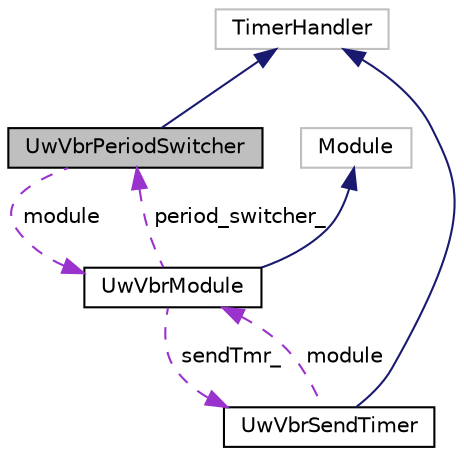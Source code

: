 digraph "UwVbrPeriodSwitcher"
{
 // LATEX_PDF_SIZE
  edge [fontname="Helvetica",fontsize="10",labelfontname="Helvetica",labelfontsize="10"];
  node [fontname="Helvetica",fontsize="10",shape=record];
  Node1 [label="UwVbrPeriodSwitcher",height=0.2,width=0.4,color="black", fillcolor="grey75", style="filled", fontcolor="black",tooltip="UwVbrPeriodSwitcher class is used to handle the switch between different period used by a UwVbrModule..."];
  Node2 -> Node1 [dir="back",color="midnightblue",fontsize="10",style="solid",fontname="Helvetica"];
  Node2 [label="TimerHandler",height=0.2,width=0.4,color="grey75", fillcolor="white", style="filled",tooltip=" "];
  Node3 -> Node1 [dir="back",color="darkorchid3",fontsize="10",style="dashed",label=" module" ,fontname="Helvetica"];
  Node3 [label="UwVbrModule",height=0.2,width=0.4,color="black", fillcolor="white", style="filled",URL="$classUwVbrModule.html",tooltip="UwVbrModule class is used to manage UWVBR packets, and to collect statistics about them."];
  Node4 -> Node3 [dir="back",color="midnightblue",fontsize="10",style="solid",fontname="Helvetica"];
  Node4 [label="Module",height=0.2,width=0.4,color="grey75", fillcolor="white", style="filled",tooltip=" "];
  Node5 -> Node3 [dir="back",color="darkorchid3",fontsize="10",style="dashed",label=" sendTmr_" ,fontname="Helvetica"];
  Node5 [label="UwVbrSendTimer",height=0.2,width=0.4,color="black", fillcolor="white", style="filled",URL="$classUwVbrSendTimer.html",tooltip="UwVbrSendTimer class is used to handle the scheduling period of UWVBR packets."];
  Node2 -> Node5 [dir="back",color="midnightblue",fontsize="10",style="solid",fontname="Helvetica"];
  Node3 -> Node5 [dir="back",color="darkorchid3",fontsize="10",style="dashed",label=" module" ,fontname="Helvetica"];
  Node1 -> Node3 [dir="back",color="darkorchid3",fontsize="10",style="dashed",label=" period_switcher_" ,fontname="Helvetica"];
}
